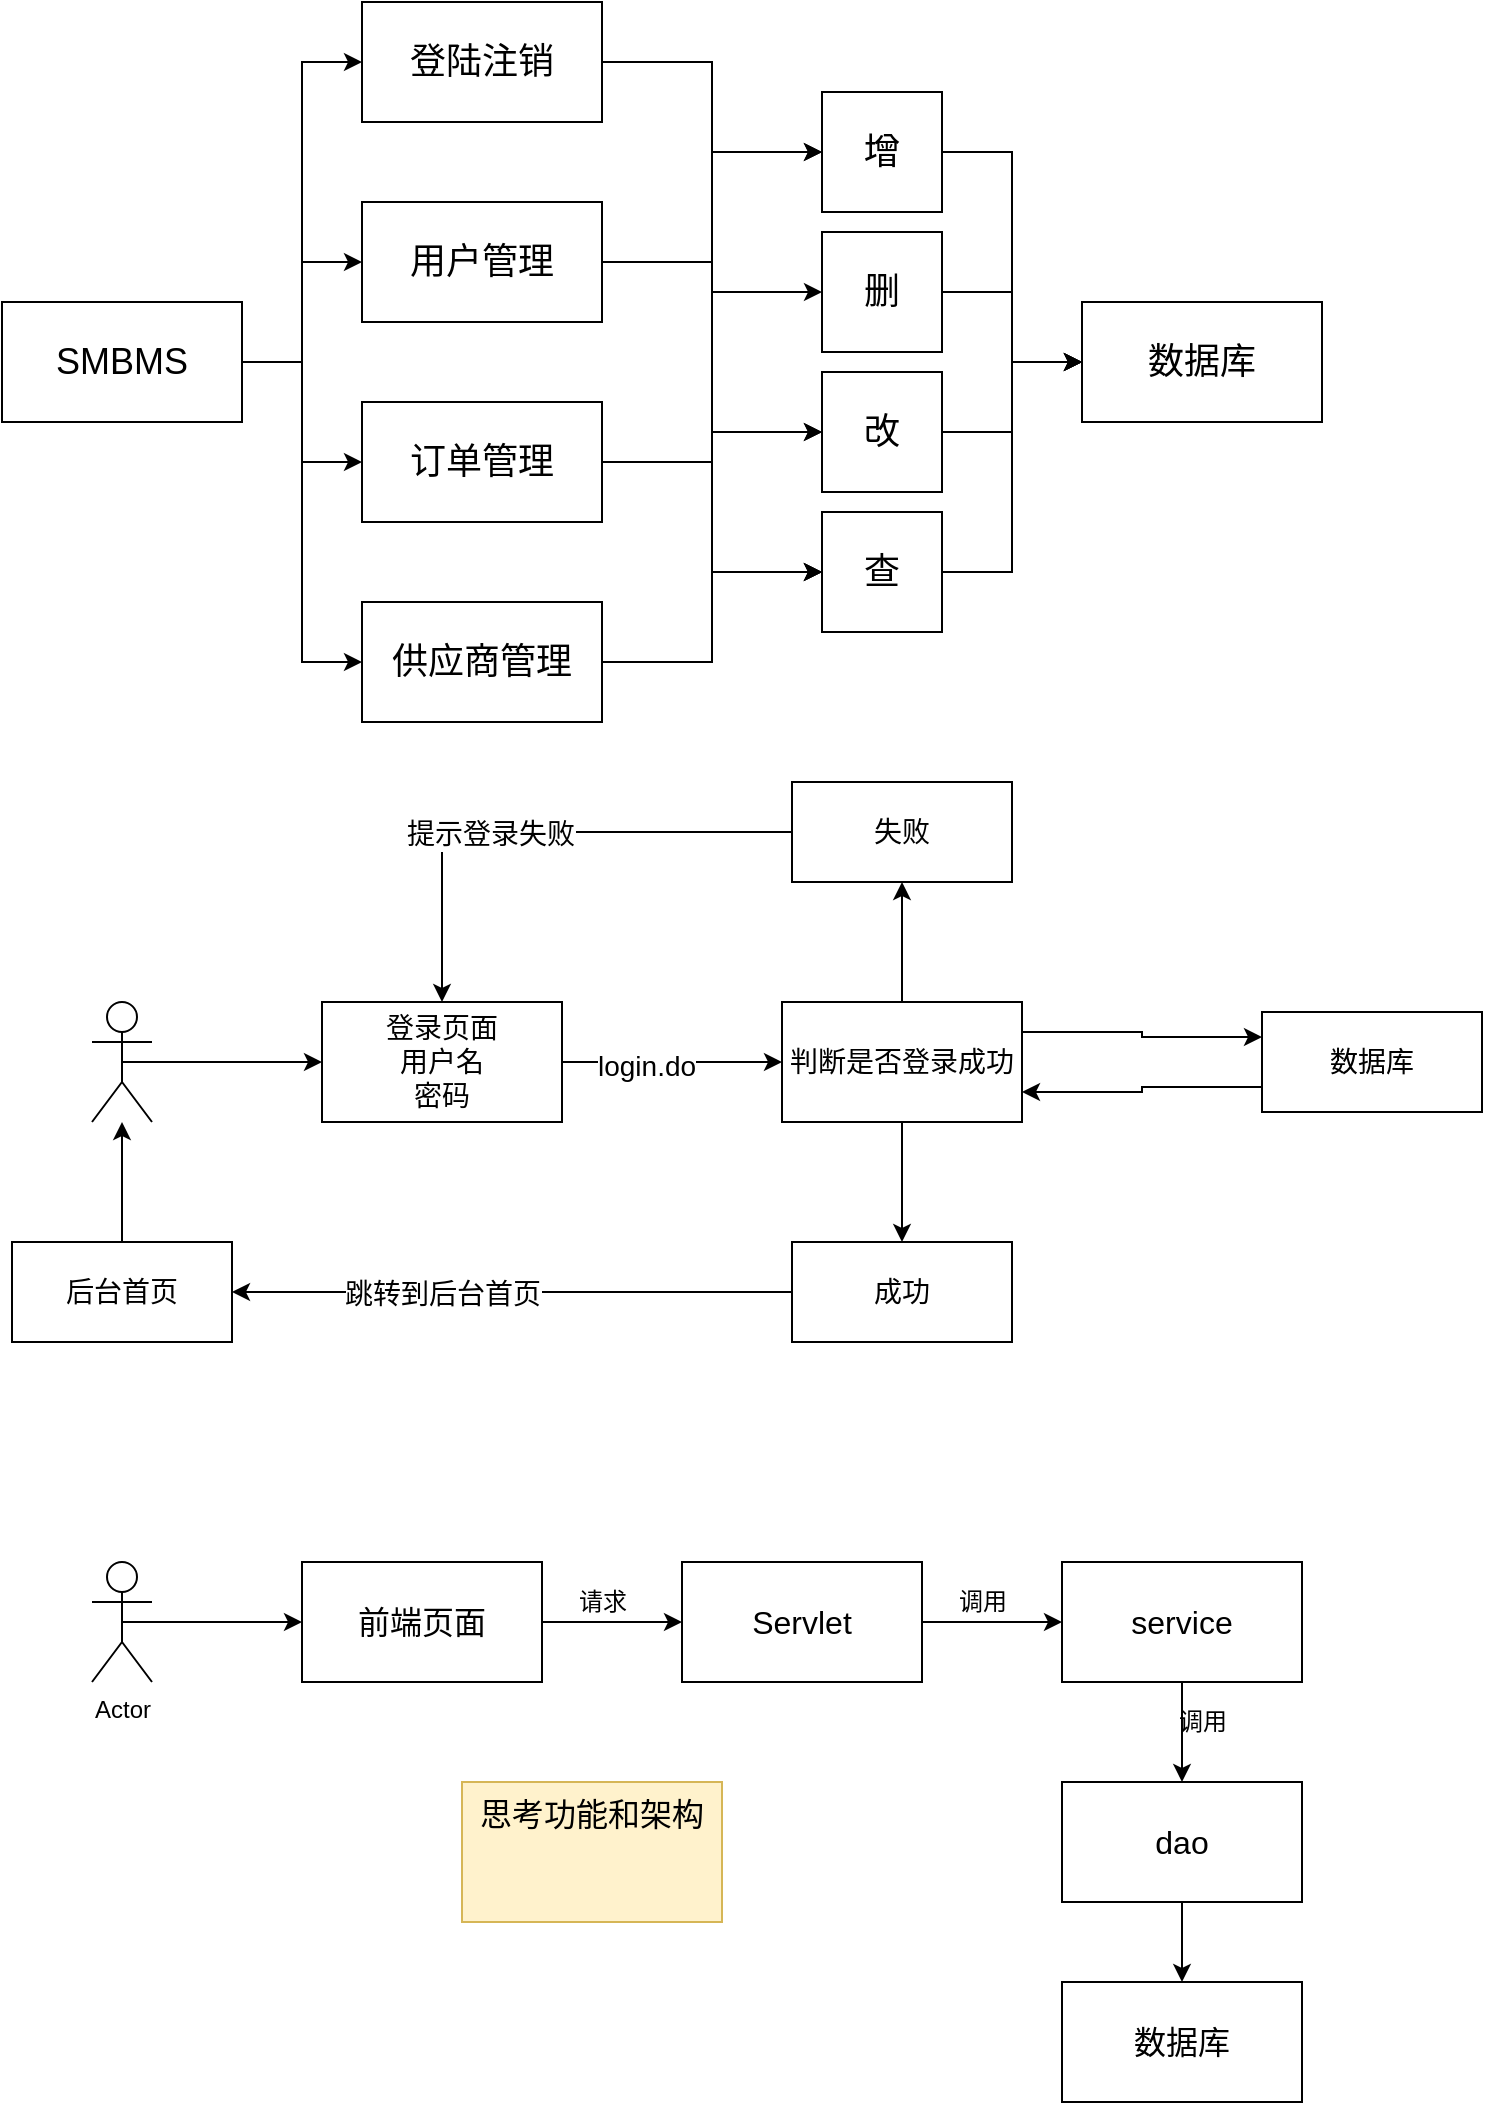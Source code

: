 <mxfile version="14.6.13" type="device" pages="2"><diagram id="n82bpn9RJV3bzbX13fae" name="第 1 页"><mxGraphModel dx="1024" dy="592" grid="1" gridSize="10" guides="1" tooltips="1" connect="1" arrows="1" fold="1" page="1" pageScale="1" pageWidth="827" pageHeight="1169" math="0" shadow="0"><root><mxCell id="0"/><mxCell id="1" parent="0"/><mxCell id="1yrthMpwUQe-KMDe7xtT-12" style="edgeStyle=orthogonalEdgeStyle;rounded=0;orthogonalLoop=1;jettySize=auto;html=1;exitX=1;exitY=0.5;exitDx=0;exitDy=0;entryX=0;entryY=0.5;entryDx=0;entryDy=0;" parent="1" source="1yrthMpwUQe-KMDe7xtT-1" target="1yrthMpwUQe-KMDe7xtT-5" edge="1"><mxGeometry relative="1" as="geometry"/></mxCell><mxCell id="1yrthMpwUQe-KMDe7xtT-13" style="edgeStyle=orthogonalEdgeStyle;rounded=0;orthogonalLoop=1;jettySize=auto;html=1;exitX=1;exitY=0.5;exitDx=0;exitDy=0;entryX=0;entryY=0.5;entryDx=0;entryDy=0;" parent="1" source="1yrthMpwUQe-KMDe7xtT-1" target="1yrthMpwUQe-KMDe7xtT-4" edge="1"><mxGeometry relative="1" as="geometry"/></mxCell><mxCell id="1yrthMpwUQe-KMDe7xtT-14" style="edgeStyle=orthogonalEdgeStyle;rounded=0;orthogonalLoop=1;jettySize=auto;html=1;exitX=1;exitY=0.5;exitDx=0;exitDy=0;entryX=0;entryY=0.5;entryDx=0;entryDy=0;" parent="1" source="1yrthMpwUQe-KMDe7xtT-1" target="1yrthMpwUQe-KMDe7xtT-3" edge="1"><mxGeometry relative="1" as="geometry"/></mxCell><mxCell id="1yrthMpwUQe-KMDe7xtT-15" style="edgeStyle=orthogonalEdgeStyle;rounded=0;orthogonalLoop=1;jettySize=auto;html=1;exitX=1;exitY=0.5;exitDx=0;exitDy=0;entryX=0;entryY=0.5;entryDx=0;entryDy=0;" parent="1" source="1yrthMpwUQe-KMDe7xtT-1" target="1yrthMpwUQe-KMDe7xtT-2" edge="1"><mxGeometry relative="1" as="geometry"/></mxCell><mxCell id="1yrthMpwUQe-KMDe7xtT-1" value="&lt;font style=&quot;font-size: 18px&quot;&gt;SMBMS&lt;/font&gt;" style="rounded=0;whiteSpace=wrap;html=1;" parent="1" vertex="1"><mxGeometry x="20" y="180" width="120" height="60" as="geometry"/></mxCell><mxCell id="1yrthMpwUQe-KMDe7xtT-22" style="edgeStyle=orthogonalEdgeStyle;rounded=0;orthogonalLoop=1;jettySize=auto;html=1;exitX=1;exitY=0.5;exitDx=0;exitDy=0;entryX=0;entryY=0.5;entryDx=0;entryDy=0;" parent="1" source="1yrthMpwUQe-KMDe7xtT-2" target="1yrthMpwUQe-KMDe7xtT-8" edge="1"><mxGeometry relative="1" as="geometry"/></mxCell><mxCell id="1yrthMpwUQe-KMDe7xtT-2" value="&lt;font style=&quot;font-size: 18px&quot;&gt;供应商管理&lt;/font&gt;" style="rounded=0;whiteSpace=wrap;html=1;" parent="1" vertex="1"><mxGeometry x="200" y="330" width="120" height="60" as="geometry"/></mxCell><mxCell id="1yrthMpwUQe-KMDe7xtT-20" style="edgeStyle=orthogonalEdgeStyle;rounded=0;orthogonalLoop=1;jettySize=auto;html=1;exitX=1;exitY=0.5;exitDx=0;exitDy=0;entryX=0;entryY=0.5;entryDx=0;entryDy=0;" parent="1" source="1yrthMpwUQe-KMDe7xtT-3" target="1yrthMpwUQe-KMDe7xtT-8" edge="1"><mxGeometry relative="1" as="geometry"/></mxCell><mxCell id="1yrthMpwUQe-KMDe7xtT-21" style="edgeStyle=orthogonalEdgeStyle;rounded=0;orthogonalLoop=1;jettySize=auto;html=1;exitX=1;exitY=0.5;exitDx=0;exitDy=0;entryX=0;entryY=0.5;entryDx=0;entryDy=0;" parent="1" source="1yrthMpwUQe-KMDe7xtT-3" target="1yrthMpwUQe-KMDe7xtT-11" edge="1"><mxGeometry relative="1" as="geometry"/></mxCell><mxCell id="1yrthMpwUQe-KMDe7xtT-3" value="&lt;font style=&quot;font-size: 18px&quot;&gt;订单管理&lt;/font&gt;" style="rounded=0;whiteSpace=wrap;html=1;" parent="1" vertex="1"><mxGeometry x="200" y="230" width="120" height="60" as="geometry"/></mxCell><mxCell id="1yrthMpwUQe-KMDe7xtT-16" style="edgeStyle=orthogonalEdgeStyle;rounded=0;orthogonalLoop=1;jettySize=auto;html=1;exitX=1;exitY=0.5;exitDx=0;exitDy=0;entryX=0;entryY=0.5;entryDx=0;entryDy=0;" parent="1" source="1yrthMpwUQe-KMDe7xtT-4" target="1yrthMpwUQe-KMDe7xtT-9" edge="1"><mxGeometry relative="1" as="geometry"/></mxCell><mxCell id="1yrthMpwUQe-KMDe7xtT-17" style="edgeStyle=orthogonalEdgeStyle;rounded=0;orthogonalLoop=1;jettySize=auto;html=1;exitX=1;exitY=0.5;exitDx=0;exitDy=0;entryX=0;entryY=0.5;entryDx=0;entryDy=0;" parent="1" source="1yrthMpwUQe-KMDe7xtT-4" target="1yrthMpwUQe-KMDe7xtT-10" edge="1"><mxGeometry relative="1" as="geometry"/></mxCell><mxCell id="1yrthMpwUQe-KMDe7xtT-18" style="edgeStyle=orthogonalEdgeStyle;rounded=0;orthogonalLoop=1;jettySize=auto;html=1;exitX=1;exitY=0.5;exitDx=0;exitDy=0;entryX=0;entryY=0.5;entryDx=0;entryDy=0;" parent="1" source="1yrthMpwUQe-KMDe7xtT-4" target="1yrthMpwUQe-KMDe7xtT-11" edge="1"><mxGeometry relative="1" as="geometry"/></mxCell><mxCell id="1yrthMpwUQe-KMDe7xtT-19" style="edgeStyle=orthogonalEdgeStyle;rounded=0;orthogonalLoop=1;jettySize=auto;html=1;exitX=1;exitY=0.5;exitDx=0;exitDy=0;entryX=0;entryY=0.5;entryDx=0;entryDy=0;" parent="1" source="1yrthMpwUQe-KMDe7xtT-4" target="1yrthMpwUQe-KMDe7xtT-8" edge="1"><mxGeometry relative="1" as="geometry"/></mxCell><mxCell id="1yrthMpwUQe-KMDe7xtT-4" value="&lt;font style=&quot;font-size: 18px&quot;&gt;用户管理&lt;/font&gt;" style="rounded=0;whiteSpace=wrap;html=1;" parent="1" vertex="1"><mxGeometry x="200" y="130" width="120" height="60" as="geometry"/></mxCell><mxCell id="1yrthMpwUQe-KMDe7xtT-23" style="edgeStyle=orthogonalEdgeStyle;rounded=0;orthogonalLoop=1;jettySize=auto;html=1;exitX=1;exitY=0.5;exitDx=0;exitDy=0;entryX=0;entryY=0.5;entryDx=0;entryDy=0;" parent="1" source="1yrthMpwUQe-KMDe7xtT-5" target="1yrthMpwUQe-KMDe7xtT-9" edge="1"><mxGeometry relative="1" as="geometry"/></mxCell><mxCell id="1yrthMpwUQe-KMDe7xtT-5" value="&lt;span style=&quot;font-size: 18px&quot;&gt;登陆注销&lt;/span&gt;" style="rounded=0;whiteSpace=wrap;html=1;" parent="1" vertex="1"><mxGeometry x="200" y="30" width="120" height="60" as="geometry"/></mxCell><mxCell id="1yrthMpwUQe-KMDe7xtT-28" style="edgeStyle=orthogonalEdgeStyle;rounded=0;sketch=0;orthogonalLoop=1;jettySize=auto;html=1;exitX=1;exitY=0.5;exitDx=0;exitDy=0;entryX=0;entryY=0.5;entryDx=0;entryDy=0;" parent="1" source="1yrthMpwUQe-KMDe7xtT-8" target="1yrthMpwUQe-KMDe7xtT-24" edge="1"><mxGeometry relative="1" as="geometry"/></mxCell><mxCell id="1yrthMpwUQe-KMDe7xtT-8" value="&lt;font style=&quot;font-size: 18px&quot;&gt;查&lt;/font&gt;" style="rounded=0;whiteSpace=wrap;html=1;" parent="1" vertex="1"><mxGeometry x="430" y="285" width="60" height="60" as="geometry"/></mxCell><mxCell id="1yrthMpwUQe-KMDe7xtT-25" style="edgeStyle=orthogonalEdgeStyle;rounded=0;sketch=0;orthogonalLoop=1;jettySize=auto;html=1;exitX=1;exitY=0.5;exitDx=0;exitDy=0;entryX=0;entryY=0.5;entryDx=0;entryDy=0;" parent="1" source="1yrthMpwUQe-KMDe7xtT-9" target="1yrthMpwUQe-KMDe7xtT-24" edge="1"><mxGeometry relative="1" as="geometry"/></mxCell><mxCell id="1yrthMpwUQe-KMDe7xtT-9" value="&lt;font style=&quot;font-size: 18px&quot;&gt;增&lt;/font&gt;" style="rounded=0;whiteSpace=wrap;html=1;" parent="1" vertex="1"><mxGeometry x="430" y="75" width="60" height="60" as="geometry"/></mxCell><mxCell id="1yrthMpwUQe-KMDe7xtT-26" style="edgeStyle=orthogonalEdgeStyle;rounded=0;sketch=0;orthogonalLoop=1;jettySize=auto;html=1;exitX=1;exitY=0.5;exitDx=0;exitDy=0;entryX=0;entryY=0.5;entryDx=0;entryDy=0;" parent="1" source="1yrthMpwUQe-KMDe7xtT-10" target="1yrthMpwUQe-KMDe7xtT-24" edge="1"><mxGeometry relative="1" as="geometry"/></mxCell><mxCell id="1yrthMpwUQe-KMDe7xtT-10" value="&lt;font style=&quot;font-size: 18px&quot;&gt;删&lt;/font&gt;" style="rounded=0;whiteSpace=wrap;html=1;" parent="1" vertex="1"><mxGeometry x="430" y="145" width="60" height="60" as="geometry"/></mxCell><mxCell id="1yrthMpwUQe-KMDe7xtT-27" style="edgeStyle=orthogonalEdgeStyle;rounded=0;sketch=0;orthogonalLoop=1;jettySize=auto;html=1;exitX=1;exitY=0.5;exitDx=0;exitDy=0;entryX=0;entryY=0.5;entryDx=0;entryDy=0;" parent="1" source="1yrthMpwUQe-KMDe7xtT-11" target="1yrthMpwUQe-KMDe7xtT-24" edge="1"><mxGeometry relative="1" as="geometry"/></mxCell><mxCell id="1yrthMpwUQe-KMDe7xtT-11" value="&lt;font style=&quot;font-size: 18px&quot;&gt;改&lt;/font&gt;" style="rounded=0;whiteSpace=wrap;html=1;" parent="1" vertex="1"><mxGeometry x="430" y="215" width="60" height="60" as="geometry"/></mxCell><mxCell id="1yrthMpwUQe-KMDe7xtT-24" value="&lt;font style=&quot;font-size: 18px&quot;&gt;数据库&lt;/font&gt;" style="rounded=0;whiteSpace=wrap;html=1;" parent="1" vertex="1"><mxGeometry x="560" y="180" width="120" height="60" as="geometry"/></mxCell><mxCell id="PUrTe6zl5MOZ-Pdz17ZE-16" style="edgeStyle=orthogonalEdgeStyle;rounded=0;orthogonalLoop=1;jettySize=auto;html=1;exitX=0.5;exitY=0.5;exitDx=0;exitDy=0;exitPerimeter=0;entryX=0;entryY=0.5;entryDx=0;entryDy=0;" parent="1" source="PUrTe6zl5MOZ-Pdz17ZE-1" target="PUrTe6zl5MOZ-Pdz17ZE-2" edge="1"><mxGeometry relative="1" as="geometry"/></mxCell><mxCell id="PUrTe6zl5MOZ-Pdz17ZE-1" value="" style="shape=umlActor;verticalLabelPosition=bottom;verticalAlign=top;html=1;outlineConnect=0;" parent="1" vertex="1"><mxGeometry x="65" y="530" width="30" height="60" as="geometry"/></mxCell><mxCell id="PUrTe6zl5MOZ-Pdz17ZE-11" style="edgeStyle=orthogonalEdgeStyle;rounded=0;orthogonalLoop=1;jettySize=auto;html=1;exitX=1;exitY=0.5;exitDx=0;exitDy=0;entryX=0;entryY=0.5;entryDx=0;entryDy=0;" parent="1" source="PUrTe6zl5MOZ-Pdz17ZE-2" target="PUrTe6zl5MOZ-Pdz17ZE-4" edge="1"><mxGeometry relative="1" as="geometry"/></mxCell><mxCell id="PUrTe6zl5MOZ-Pdz17ZE-12" value="&lt;font style=&quot;font-size: 14px&quot;&gt;login.do&lt;/font&gt;" style="edgeLabel;html=1;align=center;verticalAlign=middle;resizable=0;points=[];" parent="PUrTe6zl5MOZ-Pdz17ZE-11" vertex="1" connectable="0"><mxGeometry x="-0.233" y="-2" relative="1" as="geometry"><mxPoint as="offset"/></mxGeometry></mxCell><mxCell id="PUrTe6zl5MOZ-Pdz17ZE-2" value="&lt;font style=&quot;font-size: 14px&quot;&gt;登录页面&lt;br&gt;用户名&lt;br&gt;密码&lt;/font&gt;" style="rounded=0;whiteSpace=wrap;html=1;" parent="1" vertex="1"><mxGeometry x="180" y="530" width="120" height="60" as="geometry"/></mxCell><mxCell id="PUrTe6zl5MOZ-Pdz17ZE-8" style="edgeStyle=orthogonalEdgeStyle;rounded=0;orthogonalLoop=1;jettySize=auto;html=1;exitX=0;exitY=0.5;exitDx=0;exitDy=0;entryX=0.5;entryY=0;entryDx=0;entryDy=0;" parent="1" source="PUrTe6zl5MOZ-Pdz17ZE-3" target="PUrTe6zl5MOZ-Pdz17ZE-2" edge="1"><mxGeometry relative="1" as="geometry"/></mxCell><mxCell id="PUrTe6zl5MOZ-Pdz17ZE-9" value="&lt;font style=&quot;font-size: 14px&quot;&gt;提示登录失败&lt;/font&gt;" style="edgeLabel;html=1;align=center;verticalAlign=middle;resizable=0;points=[];" parent="PUrTe6zl5MOZ-Pdz17ZE-8" vertex="1" connectable="0"><mxGeometry x="0.16" y="1" relative="1" as="geometry"><mxPoint as="offset"/></mxGeometry></mxCell><mxCell id="PUrTe6zl5MOZ-Pdz17ZE-3" value="&lt;font style=&quot;font-size: 14px&quot;&gt;失败&lt;/font&gt;" style="rounded=0;whiteSpace=wrap;html=1;" parent="1" vertex="1"><mxGeometry x="415" y="420" width="110" height="50" as="geometry"/></mxCell><mxCell id="PUrTe6zl5MOZ-Pdz17ZE-10" style="edgeStyle=orthogonalEdgeStyle;rounded=0;orthogonalLoop=1;jettySize=auto;html=1;exitX=0.5;exitY=0;exitDx=0;exitDy=0;entryX=0.5;entryY=1;entryDx=0;entryDy=0;" parent="1" source="PUrTe6zl5MOZ-Pdz17ZE-4" target="PUrTe6zl5MOZ-Pdz17ZE-3" edge="1"><mxGeometry relative="1" as="geometry"/></mxCell><mxCell id="PUrTe6zl5MOZ-Pdz17ZE-13" style="edgeStyle=orthogonalEdgeStyle;rounded=0;orthogonalLoop=1;jettySize=auto;html=1;exitX=1;exitY=0.25;exitDx=0;exitDy=0;entryX=0;entryY=0.25;entryDx=0;entryDy=0;" parent="1" source="PUrTe6zl5MOZ-Pdz17ZE-4" target="PUrTe6zl5MOZ-Pdz17ZE-5" edge="1"><mxGeometry relative="1" as="geometry"><mxPoint x="640" y="540" as="targetPoint"/></mxGeometry></mxCell><mxCell id="PUrTe6zl5MOZ-Pdz17ZE-15" style="edgeStyle=orthogonalEdgeStyle;rounded=0;orthogonalLoop=1;jettySize=auto;html=1;exitX=0.5;exitY=1;exitDx=0;exitDy=0;entryX=0.5;entryY=0;entryDx=0;entryDy=0;" parent="1" source="PUrTe6zl5MOZ-Pdz17ZE-4" target="PUrTe6zl5MOZ-Pdz17ZE-6" edge="1"><mxGeometry relative="1" as="geometry"/></mxCell><mxCell id="PUrTe6zl5MOZ-Pdz17ZE-4" value="&lt;font style=&quot;font-size: 14px&quot;&gt;判断是否登录成功&lt;/font&gt;" style="rounded=0;whiteSpace=wrap;html=1;" parent="1" vertex="1"><mxGeometry x="410" y="530" width="120" height="60" as="geometry"/></mxCell><mxCell id="PUrTe6zl5MOZ-Pdz17ZE-14" style="edgeStyle=orthogonalEdgeStyle;rounded=0;orthogonalLoop=1;jettySize=auto;html=1;exitX=0;exitY=0.75;exitDx=0;exitDy=0;entryX=1;entryY=0.75;entryDx=0;entryDy=0;" parent="1" source="PUrTe6zl5MOZ-Pdz17ZE-5" target="PUrTe6zl5MOZ-Pdz17ZE-4" edge="1"><mxGeometry relative="1" as="geometry"/></mxCell><mxCell id="PUrTe6zl5MOZ-Pdz17ZE-5" value="&lt;font style=&quot;font-size: 14px&quot;&gt;数据库&lt;/font&gt;" style="rounded=0;whiteSpace=wrap;html=1;" parent="1" vertex="1"><mxGeometry x="650" y="535" width="110" height="50" as="geometry"/></mxCell><mxCell id="PUrTe6zl5MOZ-Pdz17ZE-17" style="edgeStyle=orthogonalEdgeStyle;rounded=0;orthogonalLoop=1;jettySize=auto;html=1;exitX=0;exitY=0.5;exitDx=0;exitDy=0;entryX=1;entryY=0.5;entryDx=0;entryDy=0;" parent="1" source="PUrTe6zl5MOZ-Pdz17ZE-6" target="PUrTe6zl5MOZ-Pdz17ZE-7" edge="1"><mxGeometry relative="1" as="geometry"/></mxCell><mxCell id="PUrTe6zl5MOZ-Pdz17ZE-21" value="&lt;font style=&quot;font-size: 14px&quot;&gt;跳转到后台首页&lt;/font&gt;" style="edgeLabel;html=1;align=center;verticalAlign=middle;resizable=0;points=[];" parent="PUrTe6zl5MOZ-Pdz17ZE-17" vertex="1" connectable="0"><mxGeometry x="0.249" y="1" relative="1" as="geometry"><mxPoint as="offset"/></mxGeometry></mxCell><mxCell id="PUrTe6zl5MOZ-Pdz17ZE-6" value="&lt;font style=&quot;font-size: 14px&quot;&gt;成功&lt;/font&gt;" style="rounded=0;whiteSpace=wrap;html=1;" parent="1" vertex="1"><mxGeometry x="415" y="650" width="110" height="50" as="geometry"/></mxCell><mxCell id="PUrTe6zl5MOZ-Pdz17ZE-20" style="edgeStyle=orthogonalEdgeStyle;rounded=0;orthogonalLoop=1;jettySize=auto;html=1;exitX=0.5;exitY=0;exitDx=0;exitDy=0;" parent="1" source="PUrTe6zl5MOZ-Pdz17ZE-7" target="PUrTe6zl5MOZ-Pdz17ZE-1" edge="1"><mxGeometry relative="1" as="geometry"/></mxCell><mxCell id="PUrTe6zl5MOZ-Pdz17ZE-7" value="&lt;font style=&quot;font-size: 14px&quot;&gt;后台首页&lt;/font&gt;" style="rounded=0;whiteSpace=wrap;html=1;" parent="1" vertex="1"><mxGeometry x="25" y="650" width="110" height="50" as="geometry"/></mxCell><mxCell id="U2nagmN7-gusbQSa_-2p-10" style="edgeStyle=orthogonalEdgeStyle;rounded=0;orthogonalLoop=1;jettySize=auto;html=1;exitX=0.5;exitY=0.5;exitDx=0;exitDy=0;exitPerimeter=0;entryX=0;entryY=0.5;entryDx=0;entryDy=0;" parent="1" source="U2nagmN7-gusbQSa_-2p-1" target="U2nagmN7-gusbQSa_-2p-2" edge="1"><mxGeometry relative="1" as="geometry"/></mxCell><mxCell id="U2nagmN7-gusbQSa_-2p-1" value="Actor" style="shape=umlActor;verticalLabelPosition=bottom;verticalAlign=top;html=1;outlineConnect=0;" parent="1" vertex="1"><mxGeometry x="65" y="810" width="30" height="60" as="geometry"/></mxCell><mxCell id="U2nagmN7-gusbQSa_-2p-7" style="edgeStyle=orthogonalEdgeStyle;rounded=0;orthogonalLoop=1;jettySize=auto;html=1;exitX=1;exitY=0.5;exitDx=0;exitDy=0;entryX=0;entryY=0.5;entryDx=0;entryDy=0;" parent="1" source="U2nagmN7-gusbQSa_-2p-2" target="U2nagmN7-gusbQSa_-2p-4" edge="1"><mxGeometry relative="1" as="geometry"/></mxCell><mxCell id="U2nagmN7-gusbQSa_-2p-2" value="&lt;font style=&quot;font-size: 16px&quot;&gt;前端页面&lt;/font&gt;" style="rounded=0;whiteSpace=wrap;html=1;" parent="1" vertex="1"><mxGeometry x="170" y="810" width="120" height="60" as="geometry"/></mxCell><mxCell id="U2nagmN7-gusbQSa_-2p-12" style="edgeStyle=orthogonalEdgeStyle;rounded=0;orthogonalLoop=1;jettySize=auto;html=1;exitX=0.5;exitY=1;exitDx=0;exitDy=0;" parent="1" source="U2nagmN7-gusbQSa_-2p-3" target="U2nagmN7-gusbQSa_-2p-5" edge="1"><mxGeometry relative="1" as="geometry"/></mxCell><mxCell id="U2nagmN7-gusbQSa_-2p-3" value="&lt;font style=&quot;font-size: 16px&quot;&gt;service&lt;/font&gt;" style="rounded=0;whiteSpace=wrap;html=1;" parent="1" vertex="1"><mxGeometry x="550" y="810" width="120" height="60" as="geometry"/></mxCell><mxCell id="U2nagmN7-gusbQSa_-2p-11" style="edgeStyle=orthogonalEdgeStyle;rounded=0;orthogonalLoop=1;jettySize=auto;html=1;exitX=1;exitY=0.5;exitDx=0;exitDy=0;" parent="1" source="U2nagmN7-gusbQSa_-2p-4" target="U2nagmN7-gusbQSa_-2p-3" edge="1"><mxGeometry relative="1" as="geometry"/></mxCell><mxCell id="U2nagmN7-gusbQSa_-2p-4" value="&lt;font style=&quot;font-size: 16px&quot;&gt;Servlet&lt;/font&gt;" style="rounded=0;whiteSpace=wrap;html=1;" parent="1" vertex="1"><mxGeometry x="360" y="810" width="120" height="60" as="geometry"/></mxCell><mxCell id="U2nagmN7-gusbQSa_-2p-13" style="edgeStyle=orthogonalEdgeStyle;rounded=0;orthogonalLoop=1;jettySize=auto;html=1;exitX=0.5;exitY=1;exitDx=0;exitDy=0;" parent="1" source="U2nagmN7-gusbQSa_-2p-5" target="U2nagmN7-gusbQSa_-2p-6" edge="1"><mxGeometry relative="1" as="geometry"/></mxCell><mxCell id="U2nagmN7-gusbQSa_-2p-5" value="&lt;font style=&quot;font-size: 16px&quot;&gt;dao&lt;/font&gt;" style="rounded=0;whiteSpace=wrap;html=1;" parent="1" vertex="1"><mxGeometry x="550" y="920" width="120" height="60" as="geometry"/></mxCell><mxCell id="U2nagmN7-gusbQSa_-2p-6" value="&lt;span style=&quot;font-size: 16px&quot;&gt;数据库&lt;/span&gt;" style="rounded=0;whiteSpace=wrap;html=1;" parent="1" vertex="1"><mxGeometry x="550" y="1020" width="120" height="60" as="geometry"/></mxCell><mxCell id="U2nagmN7-gusbQSa_-2p-9" value="请求" style="text;html=1;align=center;verticalAlign=middle;resizable=0;points=[];autosize=1;strokeColor=none;" parent="1" vertex="1"><mxGeometry x="300" y="820" width="40" height="20" as="geometry"/></mxCell><mxCell id="U2nagmN7-gusbQSa_-2p-14" value="调用" style="text;html=1;align=center;verticalAlign=middle;resizable=0;points=[];autosize=1;strokeColor=none;" parent="1" vertex="1"><mxGeometry x="490" y="820" width="40" height="20" as="geometry"/></mxCell><mxCell id="U2nagmN7-gusbQSa_-2p-15" value="调用" style="text;html=1;align=center;verticalAlign=middle;resizable=0;points=[];autosize=1;strokeColor=none;" parent="1" vertex="1"><mxGeometry x="600" y="880" width="40" height="20" as="geometry"/></mxCell><mxCell id="U2nagmN7-gusbQSa_-2p-16" value="思考功能和架构" style="text;strokeColor=#d6b656;fillColor=#fff2cc;align=center;verticalAlign=top;spacingLeft=4;spacingRight=4;overflow=hidden;rotatable=0;points=[[0,0.5],[1,0.5]];portConstraint=eastwest;fontSize=16;" parent="1" vertex="1"><mxGeometry x="250" y="920" width="130" height="70" as="geometry"/></mxCell></root></mxGraphModel></diagram><diagram id="9UCcvuT0nY0kfmunKBUS" name="第 2 页"><mxGraphModel dx="2652" dy="867" grid="1" gridSize="10" guides="1" tooltips="1" connect="1" arrows="1" fold="1" page="1" pageScale="1" pageWidth="1169" pageHeight="1654" math="0" shadow="0"><root><mxCell id="4v7P7-4pp8CXh5FEettb-0"/><mxCell id="4v7P7-4pp8CXh5FEettb-1" parent="4v7P7-4pp8CXh5FEettb-0"/><mxCell id="4v7P7-4pp8CXh5FEettb-78" value="线路相同" style="text;html=1;strokeColor=#d79b00;fillColor=#ffe6cc;align=center;verticalAlign=middle;whiteSpace=wrap;rounded=0;fontSize=22;" parent="4v7P7-4pp8CXh5FEettb-1" vertex="1"><mxGeometry x="465" y="305" width="665" height="745" as="geometry"/></mxCell><mxCell id="4v7P7-4pp8CXh5FEettb-4" style="edgeStyle=orthogonalEdgeStyle;rounded=0;orthogonalLoop=1;jettySize=auto;html=1;exitX=0.5;exitY=0.5;exitDx=0;exitDy=0;exitPerimeter=0;entryX=0;entryY=0.5;entryDx=0;entryDy=0;" parent="4v7P7-4pp8CXh5FEettb-1" source="4v7P7-4pp8CXh5FEettb-2" target="4v7P7-4pp8CXh5FEettb-3" edge="1"><mxGeometry relative="1" as="geometry"/></mxCell><mxCell id="4v7P7-4pp8CXh5FEettb-6" value="&lt;font style=&quot;font-size: 14px&quot;&gt;发起请求&lt;/font&gt;" style="edgeLabel;html=1;align=center;verticalAlign=middle;resizable=0;points=[];" parent="4v7P7-4pp8CXh5FEettb-4" vertex="1" connectable="0"><mxGeometry x="-0.138" y="1" relative="1" as="geometry"><mxPoint as="offset"/></mxGeometry></mxCell><mxCell id="4v7P7-4pp8CXh5FEettb-2" value="Actor" style="shape=umlActor;verticalLabelPosition=bottom;verticalAlign=top;html=1;outlineConnect=0;" parent="4v7P7-4pp8CXh5FEettb-1" vertex="1"><mxGeometry x="20" y="100" width="50" height="80" as="geometry"/></mxCell><mxCell id="4v7P7-4pp8CXh5FEettb-5" style="edgeStyle=orthogonalEdgeStyle;rounded=0;orthogonalLoop=1;jettySize=auto;html=1;exitX=0.5;exitY=0;exitDx=0;exitDy=0;entryX=0.5;entryY=0;entryDx=0;entryDy=0;entryPerimeter=0;" parent="4v7P7-4pp8CXh5FEettb-1" source="4v7P7-4pp8CXh5FEettb-3" target="4v7P7-4pp8CXh5FEettb-2" edge="1"><mxGeometry relative="1" as="geometry"/></mxCell><mxCell id="4v7P7-4pp8CXh5FEettb-7" value="&lt;font style=&quot;font-size: 14px&quot;&gt;返回前端页面&lt;/font&gt;" style="edgeLabel;html=1;align=center;verticalAlign=middle;resizable=0;points=[];" parent="4v7P7-4pp8CXh5FEettb-5" vertex="1" connectable="0"><mxGeometry x="-0.151" relative="1" as="geometry"><mxPoint as="offset"/></mxGeometry></mxCell><mxCell id="4v7P7-4pp8CXh5FEettb-11" style="edgeStyle=orthogonalEdgeStyle;rounded=0;orthogonalLoop=1;jettySize=auto;html=1;exitX=1;exitY=0.5;exitDx=0;exitDy=0;entryX=0;entryY=0.5;entryDx=0;entryDy=0;" parent="4v7P7-4pp8CXh5FEettb-1" source="4v7P7-4pp8CXh5FEettb-3" target="4v7P7-4pp8CXh5FEettb-8" edge="1"><mxGeometry relative="1" as="geometry"/></mxCell><mxCell id="4v7P7-4pp8CXh5FEettb-12" style="edgeStyle=orthogonalEdgeStyle;rounded=0;orthogonalLoop=1;jettySize=auto;html=1;exitX=1;exitY=0.5;exitDx=0;exitDy=0;entryX=0;entryY=0.5;entryDx=0;entryDy=0;" parent="4v7P7-4pp8CXh5FEettb-1" source="4v7P7-4pp8CXh5FEettb-3" target="4v7P7-4pp8CXh5FEettb-9" edge="1"><mxGeometry relative="1" as="geometry"/></mxCell><mxCell id="4v7P7-4pp8CXh5FEettb-14" style="edgeStyle=orthogonalEdgeStyle;rounded=0;orthogonalLoop=1;jettySize=auto;html=1;exitX=1;exitY=0.5;exitDx=0;exitDy=0;entryX=0;entryY=0.5;entryDx=0;entryDy=0;" parent="4v7P7-4pp8CXh5FEettb-1" source="4v7P7-4pp8CXh5FEettb-3" target="4v7P7-4pp8CXh5FEettb-10" edge="1"><mxGeometry relative="1" as="geometry"/></mxCell><mxCell id="4v7P7-4pp8CXh5FEettb-3" value="&lt;font size=&quot;3&quot;&gt;Servlet&lt;br&gt;1.处理请求&lt;br&gt;2.调用业务&lt;br&gt;3.返回页面&lt;br&gt;&lt;/font&gt;" style="rounded=0;whiteSpace=wrap;html=1;" parent="4v7P7-4pp8CXh5FEettb-1" vertex="1"><mxGeometry x="200" y="100" width="120" height="80" as="geometry"/></mxCell><mxCell id="4v7P7-4pp8CXh5FEettb-22" style="edgeStyle=orthogonalEdgeStyle;rounded=0;orthogonalLoop=1;jettySize=auto;html=1;exitX=1;exitY=0.5;exitDx=0;exitDy=0;entryX=0;entryY=0.5;entryDx=0;entryDy=0;fontSize=14;" parent="4v7P7-4pp8CXh5FEettb-1" source="4v7P7-4pp8CXh5FEettb-8" target="4v7P7-4pp8CXh5FEettb-15" edge="1"><mxGeometry relative="1" as="geometry"/></mxCell><mxCell id="4v7P7-4pp8CXh5FEettb-8" value="&lt;font style=&quot;font-size: 14px&quot;&gt;用户列表&lt;/font&gt;" style="rounded=0;whiteSpace=wrap;html=1;" parent="4v7P7-4pp8CXh5FEettb-1" vertex="1"><mxGeometry x="410" y="20" width="120" height="60" as="geometry"/></mxCell><mxCell id="4v7P7-4pp8CXh5FEettb-26" style="edgeStyle=orthogonalEdgeStyle;rounded=0;orthogonalLoop=1;jettySize=auto;html=1;exitX=1;exitY=0.5;exitDx=0;exitDy=0;entryX=0;entryY=0.5;entryDx=0;entryDy=0;fontSize=14;" parent="4v7P7-4pp8CXh5FEettb-1" source="4v7P7-4pp8CXh5FEettb-9" target="4v7P7-4pp8CXh5FEettb-18" edge="1"><mxGeometry relative="1" as="geometry"/></mxCell><mxCell id="4v7P7-4pp8CXh5FEettb-9" value="&lt;font style=&quot;font-size: 14px&quot;&gt;角色列表&lt;/font&gt;" style="rounded=0;whiteSpace=wrap;html=1;" parent="4v7P7-4pp8CXh5FEettb-1" vertex="1"><mxGeometry x="410" y="110" width="120" height="60" as="geometry"/></mxCell><mxCell id="4v7P7-4pp8CXh5FEettb-28" style="edgeStyle=orthogonalEdgeStyle;rounded=0;orthogonalLoop=1;jettySize=auto;html=1;exitX=1;exitY=0.5;exitDx=0;exitDy=0;entryX=0;entryY=0.5;entryDx=0;entryDy=0;fontSize=14;" parent="4v7P7-4pp8CXh5FEettb-1" source="4v7P7-4pp8CXh5FEettb-10" target="4v7P7-4pp8CXh5FEettb-20" edge="1"><mxGeometry relative="1" as="geometry"/></mxCell><mxCell id="4v7P7-4pp8CXh5FEettb-10" value="&lt;font&gt;&lt;font style=&quot;font-size: 14px&quot;&gt;&lt;font&gt;分页&lt;br&gt;&lt;/font&gt;pageSize(固定的)&lt;br&gt;总数(数据库查)&lt;/font&gt;&lt;br&gt;&lt;/font&gt;" style="rounded=0;whiteSpace=wrap;html=1;" parent="4v7P7-4pp8CXh5FEettb-1" vertex="1"><mxGeometry x="410" y="200" width="120" height="90" as="geometry"/></mxCell><mxCell id="4v7P7-4pp8CXh5FEettb-23" style="edgeStyle=orthogonalEdgeStyle;rounded=0;orthogonalLoop=1;jettySize=auto;html=1;exitX=1;exitY=0.5;exitDx=0;exitDy=0;entryX=0;entryY=0.5;entryDx=0;entryDy=0;fontSize=14;" parent="4v7P7-4pp8CXh5FEettb-1" source="4v7P7-4pp8CXh5FEettb-15" target="4v7P7-4pp8CXh5FEettb-21" edge="1"><mxGeometry relative="1" as="geometry"/></mxCell><mxCell id="4v7P7-4pp8CXh5FEettb-15" value="Service" style="rounded=0;whiteSpace=wrap;html=1;fontSize=14;" parent="4v7P7-4pp8CXh5FEettb-1" vertex="1"><mxGeometry x="580" y="20" width="80" height="60" as="geometry"/></mxCell><mxCell id="4v7P7-4pp8CXh5FEettb-16" value="数据库" style="rounded=0;whiteSpace=wrap;html=1;fontSize=14;" parent="4v7P7-4pp8CXh5FEettb-1" vertex="1"><mxGeometry x="850" y="110" width="80" height="60" as="geometry"/></mxCell><mxCell id="4v7P7-4pp8CXh5FEettb-30" style="edgeStyle=orthogonalEdgeStyle;rounded=0;orthogonalLoop=1;jettySize=auto;html=1;exitX=1;exitY=0.5;exitDx=0;exitDy=0;entryX=0;entryY=0.5;entryDx=0;entryDy=0;fontSize=14;" parent="4v7P7-4pp8CXh5FEettb-1" source="4v7P7-4pp8CXh5FEettb-17" target="4v7P7-4pp8CXh5FEettb-16" edge="1"><mxGeometry relative="1" as="geometry"/></mxCell><mxCell id="4v7P7-4pp8CXh5FEettb-17" value="Dao" style="rounded=0;whiteSpace=wrap;html=1;fontSize=14;" parent="4v7P7-4pp8CXh5FEettb-1" vertex="1"><mxGeometry x="710" y="215" width="80" height="60" as="geometry"/></mxCell><mxCell id="4v7P7-4pp8CXh5FEettb-27" style="edgeStyle=orthogonalEdgeStyle;rounded=0;orthogonalLoop=1;jettySize=auto;html=1;exitX=1;exitY=0.5;exitDx=0;exitDy=0;entryX=0;entryY=0.5;entryDx=0;entryDy=0;fontSize=14;" parent="4v7P7-4pp8CXh5FEettb-1" source="4v7P7-4pp8CXh5FEettb-18" target="4v7P7-4pp8CXh5FEettb-19" edge="1"><mxGeometry relative="1" as="geometry"/></mxCell><mxCell id="4v7P7-4pp8CXh5FEettb-18" value="Service" style="rounded=0;whiteSpace=wrap;html=1;fontSize=14;" parent="4v7P7-4pp8CXh5FEettb-1" vertex="1"><mxGeometry x="580" y="110" width="80" height="60" as="geometry"/></mxCell><mxCell id="4v7P7-4pp8CXh5FEettb-25" style="edgeStyle=orthogonalEdgeStyle;rounded=0;orthogonalLoop=1;jettySize=auto;html=1;exitX=1;exitY=0.5;exitDx=0;exitDy=0;fontSize=14;" parent="4v7P7-4pp8CXh5FEettb-1" source="4v7P7-4pp8CXh5FEettb-19" target="4v7P7-4pp8CXh5FEettb-16" edge="1"><mxGeometry relative="1" as="geometry"/></mxCell><mxCell id="4v7P7-4pp8CXh5FEettb-19" value="Dao" style="rounded=0;whiteSpace=wrap;html=1;fontSize=14;" parent="4v7P7-4pp8CXh5FEettb-1" vertex="1"><mxGeometry x="710" y="110" width="80" height="60" as="geometry"/></mxCell><mxCell id="4v7P7-4pp8CXh5FEettb-29" style="edgeStyle=orthogonalEdgeStyle;rounded=0;orthogonalLoop=1;jettySize=auto;html=1;exitX=1;exitY=0.5;exitDx=0;exitDy=0;entryX=0;entryY=0.5;entryDx=0;entryDy=0;fontSize=14;" parent="4v7P7-4pp8CXh5FEettb-1" source="4v7P7-4pp8CXh5FEettb-20" target="4v7P7-4pp8CXh5FEettb-17" edge="1"><mxGeometry relative="1" as="geometry"/></mxCell><mxCell id="4v7P7-4pp8CXh5FEettb-20" value="Service" style="rounded=0;whiteSpace=wrap;html=1;fontSize=14;" parent="4v7P7-4pp8CXh5FEettb-1" vertex="1"><mxGeometry x="580" y="215" width="80" height="60" as="geometry"/></mxCell><mxCell id="4v7P7-4pp8CXh5FEettb-24" style="edgeStyle=orthogonalEdgeStyle;rounded=0;orthogonalLoop=1;jettySize=auto;html=1;exitX=1;exitY=0.5;exitDx=0;exitDy=0;entryX=0;entryY=0.5;entryDx=0;entryDy=0;fontSize=14;" parent="4v7P7-4pp8CXh5FEettb-1" source="4v7P7-4pp8CXh5FEettb-21" target="4v7P7-4pp8CXh5FEettb-16" edge="1"><mxGeometry relative="1" as="geometry"/></mxCell><mxCell id="4v7P7-4pp8CXh5FEettb-21" value="Dao" style="rounded=0;whiteSpace=wrap;html=1;fontSize=14;" parent="4v7P7-4pp8CXh5FEettb-1" vertex="1"><mxGeometry x="710" y="20" width="80" height="60" as="geometry"/></mxCell><mxCell id="4v7P7-4pp8CXh5FEettb-62" style="edgeStyle=orthogonalEdgeStyle;rounded=0;orthogonalLoop=1;jettySize=auto;html=1;exitX=0.5;exitY=0.5;exitDx=0;exitDy=0;exitPerimeter=0;entryX=0;entryY=0.5;entryDx=0;entryDy=0;fontSize=14;" parent="4v7P7-4pp8CXh5FEettb-1" source="4v7P7-4pp8CXh5FEettb-31" target="4v7P7-4pp8CXh5FEettb-32" edge="1"><mxGeometry relative="1" as="geometry"/></mxCell><mxCell id="4v7P7-4pp8CXh5FEettb-63" style="edgeStyle=orthogonalEdgeStyle;rounded=0;orthogonalLoop=1;jettySize=auto;html=1;exitX=0.5;exitY=0.5;exitDx=0;exitDy=0;exitPerimeter=0;entryX=0;entryY=0.5;entryDx=0;entryDy=0;fontSize=14;" parent="4v7P7-4pp8CXh5FEettb-1" source="4v7P7-4pp8CXh5FEettb-31" target="4v7P7-4pp8CXh5FEettb-39" edge="1"><mxGeometry relative="1" as="geometry"/></mxCell><mxCell id="4v7P7-4pp8CXh5FEettb-64" style="edgeStyle=orthogonalEdgeStyle;rounded=0;orthogonalLoop=1;jettySize=auto;html=1;exitX=0.5;exitY=0.5;exitDx=0;exitDy=0;exitPerimeter=0;entryX=0;entryY=0.5;entryDx=0;entryDy=0;fontSize=14;" parent="4v7P7-4pp8CXh5FEettb-1" source="4v7P7-4pp8CXh5FEettb-31" target="4v7P7-4pp8CXh5FEettb-38" edge="1"><mxGeometry relative="1" as="geometry"/></mxCell><mxCell id="3lnlVi19pbrERwxJmuZz-23" style="edgeStyle=orthogonalEdgeStyle;rounded=0;orthogonalLoop=1;jettySize=auto;html=1;exitX=0.5;exitY=0.5;exitDx=0;exitDy=0;exitPerimeter=0;entryX=0;entryY=0.5;entryDx=0;entryDy=0;" edge="1" parent="4v7P7-4pp8CXh5FEettb-1" source="4v7P7-4pp8CXh5FEettb-31" target="3lnlVi19pbrERwxJmuZz-22"><mxGeometry relative="1" as="geometry"/></mxCell><mxCell id="4v7P7-4pp8CXh5FEettb-31" value="Actor" style="shape=umlActor;verticalLabelPosition=bottom;verticalAlign=top;html=1;outlineConnect=0;fontSize=14;" parent="4v7P7-4pp8CXh5FEettb-1" vertex="1"><mxGeometry x="-270" y="760" width="55" height="100" as="geometry"/></mxCell><mxCell id="4v7P7-4pp8CXh5FEettb-53" style="edgeStyle=entityRelationEdgeStyle;rounded=0;orthogonalLoop=1;jettySize=auto;html=1;exitX=1;exitY=0.5;exitDx=0;exitDy=0;entryX=0;entryY=0.5;entryDx=0;entryDy=0;fontSize=14;" parent="4v7P7-4pp8CXh5FEettb-1" source="4v7P7-4pp8CXh5FEettb-32" target="4v7P7-4pp8CXh5FEettb-34" edge="1"><mxGeometry relative="1" as="geometry"/></mxCell><mxCell id="4v7P7-4pp8CXh5FEettb-57" style="edgeStyle=orthogonalEdgeStyle;rounded=0;orthogonalLoop=1;jettySize=auto;html=1;exitX=1;exitY=0.5;exitDx=0;exitDy=0;entryX=0;entryY=0.5;entryDx=0;entryDy=0;fontSize=14;" parent="4v7P7-4pp8CXh5FEettb-1" source="4v7P7-4pp8CXh5FEettb-32" target="4v7P7-4pp8CXh5FEettb-36" edge="1"><mxGeometry relative="1" as="geometry"/></mxCell><mxCell id="4v7P7-4pp8CXh5FEettb-58" style="edgeStyle=orthogonalEdgeStyle;rounded=0;orthogonalLoop=1;jettySize=auto;html=1;exitX=1;exitY=0.5;exitDx=0;exitDy=0;entryX=0;entryY=0.5;entryDx=0;entryDy=0;fontSize=14;" parent="4v7P7-4pp8CXh5FEettb-1" source="4v7P7-4pp8CXh5FEettb-32" target="4v7P7-4pp8CXh5FEettb-35" edge="1"><mxGeometry relative="1" as="geometry"/></mxCell><mxCell id="4v7P7-4pp8CXh5FEettb-32" value="用户管理页面&lt;br style=&quot;font-size: 15px;&quot;&gt;(查询)" style="rounded=0;whiteSpace=wrap;html=1;fontSize=15;fillColor=#d5e8d4;strokeColor=#82b366;" parent="4v7P7-4pp8CXh5FEettb-1" vertex="1"><mxGeometry x="140" y="420" width="120" height="60" as="geometry"/></mxCell><mxCell id="4v7P7-4pp8CXh5FEettb-72" style="edgeStyle=orthogonalEdgeStyle;rounded=0;orthogonalLoop=1;jettySize=auto;html=1;exitX=1;exitY=0.5;exitDx=0;exitDy=0;entryX=0;entryY=0.5;entryDx=0;entryDy=0;fontSize=14;" parent="4v7P7-4pp8CXh5FEettb-1" source="4v7P7-4pp8CXh5FEettb-34" target="4v7P7-4pp8CXh5FEettb-68" edge="1"><mxGeometry relative="1" as="geometry"/></mxCell><mxCell id="4v7P7-4pp8CXh5FEettb-34" value="增加用户" style="rounded=0;whiteSpace=wrap;html=1;fontSize=14;" parent="4v7P7-4pp8CXh5FEettb-1" vertex="1"><mxGeometry x="320" y="320" width="120" height="60" as="geometry"/></mxCell><mxCell id="3lnlVi19pbrERwxJmuZz-1" style="edgeStyle=orthogonalEdgeStyle;rounded=0;orthogonalLoop=1;jettySize=auto;html=1;exitX=1;exitY=0.5;exitDx=0;exitDy=0;entryX=0;entryY=0.5;entryDx=0;entryDy=0;" edge="1" parent="4v7P7-4pp8CXh5FEettb-1" source="4v7P7-4pp8CXh5FEettb-35" target="3lnlVi19pbrERwxJmuZz-0"><mxGeometry relative="1" as="geometry"/></mxCell><mxCell id="3lnlVi19pbrERwxJmuZz-2" value="&lt;font style=&quot;font-size: 14px&quot;&gt;Ajax&lt;/font&gt;" style="edgeLabel;html=1;align=center;verticalAlign=middle;resizable=0;points=[];" vertex="1" connectable="0" parent="3lnlVi19pbrERwxJmuZz-1"><mxGeometry x="0.149" y="-1" relative="1" as="geometry"><mxPoint as="offset"/></mxGeometry></mxCell><mxCell id="4v7P7-4pp8CXh5FEettb-35" value="删除用户" style="rounded=0;whiteSpace=wrap;html=1;fontSize=14;" parent="4v7P7-4pp8CXh5FEettb-1" vertex="1"><mxGeometry x="320" y="410" width="120" height="60" as="geometry"/></mxCell><mxCell id="3lnlVi19pbrERwxJmuZz-15" style="edgeStyle=orthogonalEdgeStyle;rounded=0;orthogonalLoop=1;jettySize=auto;html=1;exitX=1;exitY=0.5;exitDx=0;exitDy=0;entryX=0;entryY=0.5;entryDx=0;entryDy=0;" edge="1" parent="4v7P7-4pp8CXh5FEettb-1" source="4v7P7-4pp8CXh5FEettb-36" target="3lnlVi19pbrERwxJmuZz-14"><mxGeometry relative="1" as="geometry"/></mxCell><mxCell id="3lnlVi19pbrERwxJmuZz-16" value="&lt;font style=&quot;font-size: 14px&quot;&gt;Href&lt;/font&gt;" style="edgeLabel;html=1;align=center;verticalAlign=middle;resizable=0;points=[];" vertex="1" connectable="0" parent="3lnlVi19pbrERwxJmuZz-15"><mxGeometry x="0.145" relative="1" as="geometry"><mxPoint as="offset"/></mxGeometry></mxCell><mxCell id="4v7P7-4pp8CXh5FEettb-36" value="修改用户" style="rounded=0;whiteSpace=wrap;html=1;fontSize=14;" parent="4v7P7-4pp8CXh5FEettb-1" vertex="1"><mxGeometry x="320" y="490" width="120" height="60" as="geometry"/></mxCell><mxCell id="4v7P7-4pp8CXh5FEettb-65" style="edgeStyle=orthogonalEdgeStyle;rounded=0;orthogonalLoop=1;jettySize=auto;html=1;exitX=1;exitY=0.5;exitDx=0;exitDy=0;entryX=0;entryY=0.5;entryDx=0;entryDy=0;fontSize=14;" parent="4v7P7-4pp8CXh5FEettb-1" source="4v7P7-4pp8CXh5FEettb-38" target="4v7P7-4pp8CXh5FEettb-49" edge="1"><mxGeometry relative="1" as="geometry"/></mxCell><mxCell id="4v7P7-4pp8CXh5FEettb-66" style="edgeStyle=orthogonalEdgeStyle;rounded=0;orthogonalLoop=1;jettySize=auto;html=1;exitX=1;exitY=0.5;exitDx=0;exitDy=0;fontSize=14;" parent="4v7P7-4pp8CXh5FEettb-1" source="4v7P7-4pp8CXh5FEettb-38" target="4v7P7-4pp8CXh5FEettb-50" edge="1"><mxGeometry relative="1" as="geometry"/></mxCell><mxCell id="4v7P7-4pp8CXh5FEettb-67" style="edgeStyle=orthogonalEdgeStyle;rounded=0;orthogonalLoop=1;jettySize=auto;html=1;exitX=1;exitY=0.5;exitDx=0;exitDy=0;entryX=0;entryY=0.5;entryDx=0;entryDy=0;fontSize=14;" parent="4v7P7-4pp8CXh5FEettb-1" source="4v7P7-4pp8CXh5FEettb-38" target="4v7P7-4pp8CXh5FEettb-51" edge="1"><mxGeometry relative="1" as="geometry"/></mxCell><mxCell id="4v7P7-4pp8CXh5FEettb-38" value="订单管理页面&lt;br style=&quot;font-size: 15px;&quot;&gt;(查询)" style="rounded=0;whiteSpace=wrap;html=1;fontSize=15;fillColor=#d5e8d4;strokeColor=#82b366;" parent="4v7P7-4pp8CXh5FEettb-1" vertex="1"><mxGeometry x="140" y="887" width="120" height="60" as="geometry"/></mxCell><mxCell id="4v7P7-4pp8CXh5FEettb-59" style="edgeStyle=orthogonalEdgeStyle;rounded=0;orthogonalLoop=1;jettySize=auto;html=1;exitX=1;exitY=0.5;exitDx=0;exitDy=0;entryX=0;entryY=0.5;entryDx=0;entryDy=0;fontSize=14;" parent="4v7P7-4pp8CXh5FEettb-1" source="4v7P7-4pp8CXh5FEettb-39" target="4v7P7-4pp8CXh5FEettb-46" edge="1"><mxGeometry relative="1" as="geometry"/></mxCell><mxCell id="4v7P7-4pp8CXh5FEettb-60" style="edgeStyle=orthogonalEdgeStyle;rounded=0;orthogonalLoop=1;jettySize=auto;html=1;exitX=1;exitY=0.5;exitDx=0;exitDy=0;entryX=0;entryY=0.5;entryDx=0;entryDy=0;fontSize=14;" parent="4v7P7-4pp8CXh5FEettb-1" source="4v7P7-4pp8CXh5FEettb-39" target="4v7P7-4pp8CXh5FEettb-47" edge="1"><mxGeometry relative="1" as="geometry"/></mxCell><mxCell id="4v7P7-4pp8CXh5FEettb-61" style="edgeStyle=orthogonalEdgeStyle;rounded=0;orthogonalLoop=1;jettySize=auto;html=1;exitX=1;exitY=0.5;exitDx=0;exitDy=0;entryX=0;entryY=0.5;entryDx=0;entryDy=0;fontSize=14;" parent="4v7P7-4pp8CXh5FEettb-1" source="4v7P7-4pp8CXh5FEettb-39" target="4v7P7-4pp8CXh5FEettb-48" edge="1"><mxGeometry relative="1" as="geometry"/></mxCell><mxCell id="4v7P7-4pp8CXh5FEettb-39" value="供应商管理页面&lt;br style=&quot;font-size: 15px;&quot;&gt;(查询)" style="rounded=0;whiteSpace=wrap;html=1;fontSize=15;fillColor=#d5e8d4;strokeColor=#82b366;" parent="4v7P7-4pp8CXh5FEettb-1" vertex="1"><mxGeometry x="140" y="650" width="120" height="60" as="geometry"/></mxCell><mxCell id="4v7P7-4pp8CXh5FEettb-46" value="增加用户" style="rounded=0;whiteSpace=wrap;html=1;fontSize=14;" parent="4v7P7-4pp8CXh5FEettb-1" vertex="1"><mxGeometry x="320" y="570" width="120" height="60" as="geometry"/></mxCell><mxCell id="4v7P7-4pp8CXh5FEettb-47" value="删除用户" style="rounded=0;whiteSpace=wrap;html=1;fontSize=14;" parent="4v7P7-4pp8CXh5FEettb-1" vertex="1"><mxGeometry x="320" y="650" width="120" height="60" as="geometry"/></mxCell><mxCell id="4v7P7-4pp8CXh5FEettb-48" value="修改用户" style="rounded=0;whiteSpace=wrap;html=1;fontSize=14;" parent="4v7P7-4pp8CXh5FEettb-1" vertex="1"><mxGeometry x="320" y="730" width="120" height="60" as="geometry"/></mxCell><mxCell id="4v7P7-4pp8CXh5FEettb-49" value="增加用户" style="rounded=0;whiteSpace=wrap;html=1;fontSize=14;" parent="4v7P7-4pp8CXh5FEettb-1" vertex="1"><mxGeometry x="320" y="810" width="120" height="60" as="geometry"/></mxCell><mxCell id="4v7P7-4pp8CXh5FEettb-50" value="删除用户" style="rounded=0;whiteSpace=wrap;html=1;fontSize=14;" parent="4v7P7-4pp8CXh5FEettb-1" vertex="1"><mxGeometry x="320" y="887" width="120" height="60" as="geometry"/></mxCell><mxCell id="4v7P7-4pp8CXh5FEettb-51" value="修改用户" style="rounded=0;whiteSpace=wrap;html=1;fontSize=14;" parent="4v7P7-4pp8CXh5FEettb-1" vertex="1"><mxGeometry x="320" y="970" width="120" height="60" as="geometry"/></mxCell><mxCell id="4v7P7-4pp8CXh5FEettb-73" style="edgeStyle=orthogonalEdgeStyle;rounded=0;orthogonalLoop=1;jettySize=auto;html=1;exitX=1;exitY=0.5;exitDx=0;exitDy=0;entryX=0;entryY=0.5;entryDx=0;entryDy=0;fontSize=14;" parent="4v7P7-4pp8CXh5FEettb-1" source="4v7P7-4pp8CXh5FEettb-68" target="4v7P7-4pp8CXh5FEettb-69" edge="1"><mxGeometry relative="1" as="geometry"/></mxCell><mxCell id="4v7P7-4pp8CXh5FEettb-68" value="前端&lt;br&gt;(表单提交)" style="rounded=0;whiteSpace=wrap;html=1;fontSize=14;" parent="4v7P7-4pp8CXh5FEettb-1" vertex="1"><mxGeometry x="490" y="320" width="120" height="60" as="geometry"/></mxCell><mxCell id="4v7P7-4pp8CXh5FEettb-74" style="edgeStyle=orthogonalEdgeStyle;rounded=0;orthogonalLoop=1;jettySize=auto;html=1;exitX=1;exitY=0.5;exitDx=0;exitDy=0;entryX=0;entryY=0.5;entryDx=0;entryDy=0;fontSize=14;" parent="4v7P7-4pp8CXh5FEettb-1" source="4v7P7-4pp8CXh5FEettb-69" target="4v7P7-4pp8CXh5FEettb-70" edge="1"><mxGeometry relative="1" as="geometry"/></mxCell><mxCell id="4v7P7-4pp8CXh5FEettb-69" value="Servlet" style="rounded=0;whiteSpace=wrap;html=1;fontSize=14;" parent="4v7P7-4pp8CXh5FEettb-1" vertex="1"><mxGeometry x="660" y="320" width="120" height="60" as="geometry"/></mxCell><mxCell id="4v7P7-4pp8CXh5FEettb-75" style="edgeStyle=orthogonalEdgeStyle;rounded=0;orthogonalLoop=1;jettySize=auto;html=1;exitX=1;exitY=0.5;exitDx=0;exitDy=0;fontSize=14;" parent="4v7P7-4pp8CXh5FEettb-1" source="4v7P7-4pp8CXh5FEettb-70" target="4v7P7-4pp8CXh5FEettb-71" edge="1"><mxGeometry relative="1" as="geometry"/></mxCell><mxCell id="4v7P7-4pp8CXh5FEettb-70" value="Service" style="rounded=0;whiteSpace=wrap;html=1;fontSize=14;" parent="4v7P7-4pp8CXh5FEettb-1" vertex="1"><mxGeometry x="830" y="320" width="120" height="60" as="geometry"/></mxCell><mxCell id="3lnlVi19pbrERwxJmuZz-7" style="edgeStyle=orthogonalEdgeStyle;rounded=0;orthogonalLoop=1;jettySize=auto;html=1;exitX=1;exitY=0.5;exitDx=0;exitDy=0;entryX=0;entryY=0.5;entryDx=0;entryDy=0;" edge="1" parent="4v7P7-4pp8CXh5FEettb-1" source="4v7P7-4pp8CXh5FEettb-71" target="3lnlVi19pbrERwxJmuZz-5"><mxGeometry relative="1" as="geometry"/></mxCell><mxCell id="4v7P7-4pp8CXh5FEettb-71" value="Dao" style="rounded=0;whiteSpace=wrap;html=1;fontSize=14;" parent="4v7P7-4pp8CXh5FEettb-1" vertex="1"><mxGeometry x="1000" y="320" width="120" height="60" as="geometry"/></mxCell><mxCell id="4v7P7-4pp8CXh5FEettb-76" value="数据库" style="rounded=0;whiteSpace=wrap;html=1;fontSize=18;fillColor=#dae8fc;strokeColor=#6c8ebf;" parent="4v7P7-4pp8CXh5FEettb-1" vertex="1"><mxGeometry x="1360" y="647.5" width="120" height="60" as="geometry"/></mxCell><mxCell id="3lnlVi19pbrERwxJmuZz-4" style="edgeStyle=orthogonalEdgeStyle;rounded=0;orthogonalLoop=1;jettySize=auto;html=1;exitX=1;exitY=0.5;exitDx=0;exitDy=0;entryX=0;entryY=0.5;entryDx=0;entryDy=0;" edge="1" parent="4v7P7-4pp8CXh5FEettb-1" source="3lnlVi19pbrERwxJmuZz-0" target="3lnlVi19pbrERwxJmuZz-3"><mxGeometry relative="1" as="geometry"/></mxCell><mxCell id="3lnlVi19pbrERwxJmuZz-0" value="Servlet" style="rounded=0;whiteSpace=wrap;html=1;fontSize=14;" vertex="1" parent="4v7P7-4pp8CXh5FEettb-1"><mxGeometry x="660" y="410" width="120" height="60" as="geometry"/></mxCell><mxCell id="3lnlVi19pbrERwxJmuZz-12" value="" style="edgeStyle=orthogonalEdgeStyle;rounded=0;orthogonalLoop=1;jettySize=auto;html=1;" edge="1" parent="4v7P7-4pp8CXh5FEettb-1" source="3lnlVi19pbrERwxJmuZz-3" target="3lnlVi19pbrERwxJmuZz-11"><mxGeometry relative="1" as="geometry"/></mxCell><mxCell id="3lnlVi19pbrERwxJmuZz-3" value="Service" style="rounded=0;whiteSpace=wrap;html=1;fontSize=14;" vertex="1" parent="4v7P7-4pp8CXh5FEettb-1"><mxGeometry x="830" y="410" width="120" height="60" as="geometry"/></mxCell><mxCell id="3lnlVi19pbrERwxJmuZz-8" style="edgeStyle=orthogonalEdgeStyle;rounded=0;orthogonalLoop=1;jettySize=auto;html=1;exitX=1;exitY=0.5;exitDx=0;exitDy=0;" edge="1" parent="4v7P7-4pp8CXh5FEettb-1" source="3lnlVi19pbrERwxJmuZz-5" target="4v7P7-4pp8CXh5FEettb-76"><mxGeometry relative="1" as="geometry"/></mxCell><mxCell id="3lnlVi19pbrERwxJmuZz-5" value="JDBC" style="rounded=0;whiteSpace=wrap;html=1;fontSize=14;" vertex="1" parent="4v7P7-4pp8CXh5FEettb-1"><mxGeometry x="1180" y="647.5" width="120" height="60" as="geometry"/></mxCell><mxCell id="3lnlVi19pbrERwxJmuZz-13" style="edgeStyle=orthogonalEdgeStyle;rounded=0;orthogonalLoop=1;jettySize=auto;html=1;exitX=1;exitY=0.5;exitDx=0;exitDy=0;entryX=0;entryY=0.5;entryDx=0;entryDy=0;" edge="1" parent="4v7P7-4pp8CXh5FEettb-1" source="3lnlVi19pbrERwxJmuZz-11" target="3lnlVi19pbrERwxJmuZz-5"><mxGeometry relative="1" as="geometry"/></mxCell><mxCell id="3lnlVi19pbrERwxJmuZz-11" value="Dao" style="rounded=0;whiteSpace=wrap;html=1;fontSize=14;" vertex="1" parent="4v7P7-4pp8CXh5FEettb-1"><mxGeometry x="1000" y="410" width="120" height="60" as="geometry"/></mxCell><mxCell id="3lnlVi19pbrERwxJmuZz-18" style="edgeStyle=orthogonalEdgeStyle;rounded=0;orthogonalLoop=1;jettySize=auto;html=1;exitX=1;exitY=0.5;exitDx=0;exitDy=0;entryX=0;entryY=0.5;entryDx=0;entryDy=0;" edge="1" parent="4v7P7-4pp8CXh5FEettb-1" source="3lnlVi19pbrERwxJmuZz-14" target="3lnlVi19pbrERwxJmuZz-17"><mxGeometry relative="1" as="geometry"/></mxCell><mxCell id="3lnlVi19pbrERwxJmuZz-14" value="Servlet" style="rounded=0;whiteSpace=wrap;html=1;fontSize=14;" vertex="1" parent="4v7P7-4pp8CXh5FEettb-1"><mxGeometry x="660" y="490" width="120" height="60" as="geometry"/></mxCell><mxCell id="3lnlVi19pbrERwxJmuZz-20" style="edgeStyle=orthogonalEdgeStyle;rounded=0;orthogonalLoop=1;jettySize=auto;html=1;exitX=1;exitY=0.5;exitDx=0;exitDy=0;entryX=0;entryY=0.5;entryDx=0;entryDy=0;" edge="1" parent="4v7P7-4pp8CXh5FEettb-1" source="3lnlVi19pbrERwxJmuZz-17" target="3lnlVi19pbrERwxJmuZz-19"><mxGeometry relative="1" as="geometry"/></mxCell><mxCell id="3lnlVi19pbrERwxJmuZz-17" value="Service" style="rounded=0;whiteSpace=wrap;html=1;fontSize=14;" vertex="1" parent="4v7P7-4pp8CXh5FEettb-1"><mxGeometry x="830" y="490" width="120" height="60" as="geometry"/></mxCell><mxCell id="3lnlVi19pbrERwxJmuZz-21" style="edgeStyle=orthogonalEdgeStyle;rounded=0;orthogonalLoop=1;jettySize=auto;html=1;exitX=1;exitY=0.5;exitDx=0;exitDy=0;entryX=0;entryY=0.5;entryDx=0;entryDy=0;" edge="1" parent="4v7P7-4pp8CXh5FEettb-1" source="3lnlVi19pbrERwxJmuZz-19" target="3lnlVi19pbrERwxJmuZz-5"><mxGeometry relative="1" as="geometry"/></mxCell><mxCell id="3lnlVi19pbrERwxJmuZz-19" value="Dao" style="rounded=0;whiteSpace=wrap;html=1;fontSize=14;" vertex="1" parent="4v7P7-4pp8CXh5FEettb-1"><mxGeometry x="1000" y="490" width="120" height="60" as="geometry"/></mxCell><mxCell id="3lnlVi19pbrERwxJmuZz-29" style="edgeStyle=orthogonalEdgeStyle;rounded=0;orthogonalLoop=1;jettySize=auto;html=1;exitX=1;exitY=0.5;exitDx=0;exitDy=0;entryX=0;entryY=0.5;entryDx=0;entryDy=0;" edge="1" parent="4v7P7-4pp8CXh5FEettb-1" source="3lnlVi19pbrERwxJmuZz-22" target="3lnlVi19pbrERwxJmuZz-25"><mxGeometry relative="1" as="geometry"/></mxCell><mxCell id="3lnlVi19pbrERwxJmuZz-22" value="修改密码" style="rounded=0;whiteSpace=wrap;html=1;fontSize=15;fillColor=#d5e8d4;strokeColor=#82b366;" vertex="1" parent="4v7P7-4pp8CXh5FEettb-1"><mxGeometry x="140" y="1080" width="120" height="60" as="geometry"/></mxCell><mxCell id="3lnlVi19pbrERwxJmuZz-24" style="edgeStyle=orthogonalEdgeStyle;rounded=0;orthogonalLoop=1;jettySize=auto;html=1;exitX=1;exitY=0.5;exitDx=0;exitDy=0;entryX=0;entryY=0.5;entryDx=0;entryDy=0;" edge="1" parent="4v7P7-4pp8CXh5FEettb-1" source="3lnlVi19pbrERwxJmuZz-25" target="3lnlVi19pbrERwxJmuZz-27"><mxGeometry relative="1" as="geometry"/></mxCell><mxCell id="3lnlVi19pbrERwxJmuZz-25" value="Servlet" style="rounded=0;whiteSpace=wrap;html=1;fontSize=14;" vertex="1" parent="4v7P7-4pp8CXh5FEettb-1"><mxGeometry x="660" y="1080" width="120" height="60" as="geometry"/></mxCell><mxCell id="3lnlVi19pbrERwxJmuZz-26" style="edgeStyle=orthogonalEdgeStyle;rounded=0;orthogonalLoop=1;jettySize=auto;html=1;exitX=1;exitY=0.5;exitDx=0;exitDy=0;entryX=0;entryY=0.5;entryDx=0;entryDy=0;" edge="1" parent="4v7P7-4pp8CXh5FEettb-1" source="3lnlVi19pbrERwxJmuZz-27" target="3lnlVi19pbrERwxJmuZz-28"><mxGeometry relative="1" as="geometry"/></mxCell><mxCell id="3lnlVi19pbrERwxJmuZz-27" value="Service" style="rounded=0;whiteSpace=wrap;html=1;fontSize=14;" vertex="1" parent="4v7P7-4pp8CXh5FEettb-1"><mxGeometry x="830" y="1080" width="120" height="60" as="geometry"/></mxCell><mxCell id="3lnlVi19pbrERwxJmuZz-30" style="edgeStyle=orthogonalEdgeStyle;rounded=0;orthogonalLoop=1;jettySize=auto;html=1;exitX=1;exitY=0.5;exitDx=0;exitDy=0;entryX=0;entryY=0.5;entryDx=0;entryDy=0;" edge="1" parent="4v7P7-4pp8CXh5FEettb-1" source="3lnlVi19pbrERwxJmuZz-28" target="3lnlVi19pbrERwxJmuZz-5"><mxGeometry relative="1" as="geometry"/></mxCell><mxCell id="3lnlVi19pbrERwxJmuZz-28" value="Dao" style="rounded=0;whiteSpace=wrap;html=1;fontSize=14;" vertex="1" parent="4v7P7-4pp8CXh5FEettb-1"><mxGeometry x="1000" y="1080" width="120" height="60" as="geometry"/></mxCell><mxCell id="3lnlVi19pbrERwxJmuZz-32" value="&lt;font size=&quot;3&quot;&gt;过滤器&lt;br&gt;登录拦截&lt;br&gt;字符编码过滤&lt;br&gt;&lt;/font&gt;" style="rounded=0;whiteSpace=wrap;html=1;fillColor=#f5f5f5;strokeColor=#666666;fontColor=#333333;" vertex="1" parent="4v7P7-4pp8CXh5FEettb-1"><mxGeometry x="-160" y="510" width="80" height="570" as="geometry"/></mxCell></root></mxGraphModel></diagram></mxfile>
